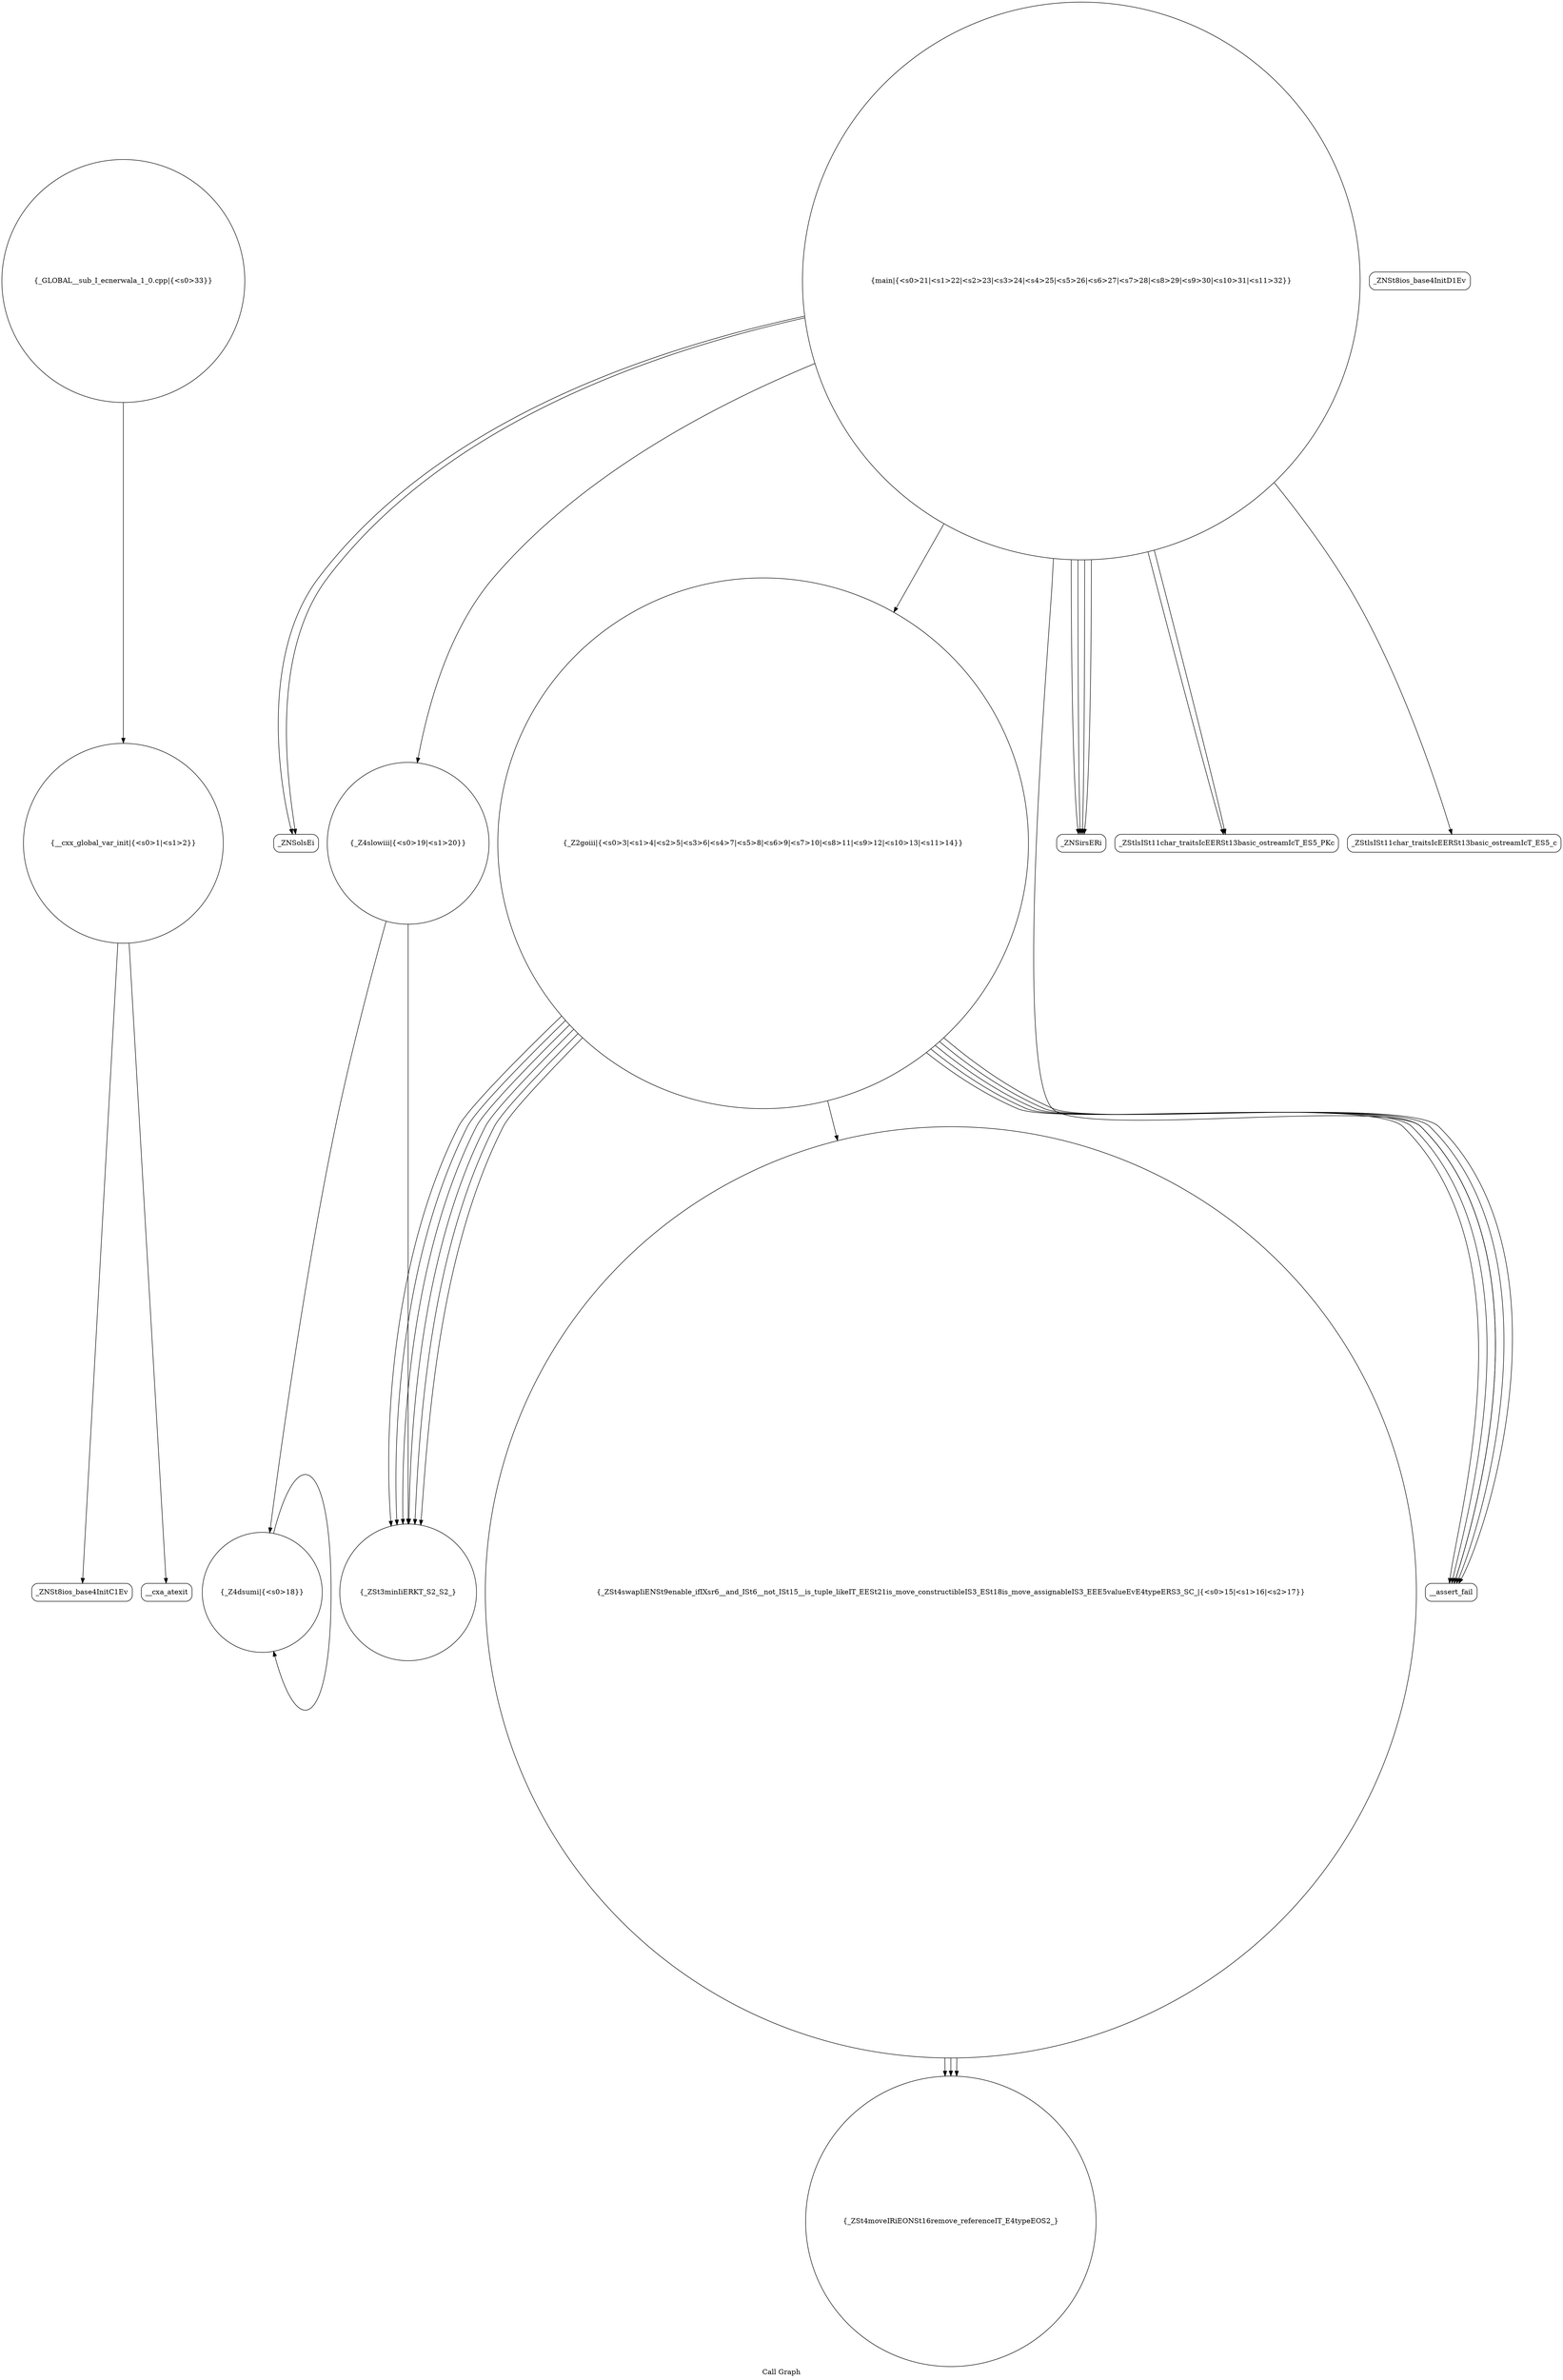 digraph "Call Graph" {
	label="Call Graph";

	Node0x5572713c67e0 [shape=record,shape=circle,label="{__cxx_global_var_init|{<s0>1|<s1>2}}"];
	Node0x5572713c67e0:s0 -> Node0x5572713c6c70[color=black];
	Node0x5572713c67e0:s1 -> Node0x5572713c6d70[color=black];
	Node0x5572713c6f70 [shape=record,shape=circle,label="{_ZSt3minIiERKT_S2_S2_}"];
	Node0x5572713c72f0 [shape=record,shape=Mrecord,label="{_ZNSolsEi}"];
	Node0x5572713c6cf0 [shape=record,shape=Mrecord,label="{_ZNSt8ios_base4InitD1Ev}"];
	Node0x5572713c7070 [shape=record,shape=circle,label="{_Z4slowiii|{<s0>19|<s1>20}}"];
	Node0x5572713c7070:s0 -> Node0x5572713c6ff0[color=black];
	Node0x5572713c7070:s1 -> Node0x5572713c6f70[color=black];
	Node0x5572713c73f0 [shape=record,shape=circle,label="{_GLOBAL__sub_I_ecnerwala_1_0.cpp|{<s0>33}}"];
	Node0x5572713c73f0:s0 -> Node0x5572713c67e0[color=black];
	Node0x5572713c6df0 [shape=record,shape=circle,label="{_Z2goiii|{<s0>3|<s1>4|<s2>5|<s3>6|<s4>7|<s5>8|<s6>9|<s7>10|<s8>11|<s9>12|<s10>13|<s11>14}}"];
	Node0x5572713c6df0:s0 -> Node0x5572713c6e70[color=black];
	Node0x5572713c6df0:s1 -> Node0x5572713c6ef0[color=black];
	Node0x5572713c6df0:s2 -> Node0x5572713c6ef0[color=black];
	Node0x5572713c6df0:s3 -> Node0x5572713c6f70[color=black];
	Node0x5572713c6df0:s4 -> Node0x5572713c6ef0[color=black];
	Node0x5572713c6df0:s5 -> Node0x5572713c6ef0[color=black];
	Node0x5572713c6df0:s6 -> Node0x5572713c6f70[color=black];
	Node0x5572713c6df0:s7 -> Node0x5572713c6f70[color=black];
	Node0x5572713c6df0:s8 -> Node0x5572713c6f70[color=black];
	Node0x5572713c6df0:s9 -> Node0x5572713c6ef0[color=black];
	Node0x5572713c6df0:s10 -> Node0x5572713c6f70[color=black];
	Node0x5572713c6df0:s11 -> Node0x5572713c6f70[color=black];
	Node0x5572713c7170 [shape=record,shape=Mrecord,label="{_ZNSirsERi}"];
	Node0x5572713c6ef0 [shape=record,shape=Mrecord,label="{__assert_fail}"];
	Node0x5572713c7270 [shape=record,shape=Mrecord,label="{_ZStlsISt11char_traitsIcEERSt13basic_ostreamIcT_ES5_PKc}"];
	Node0x5572713c6c70 [shape=record,shape=Mrecord,label="{_ZNSt8ios_base4InitC1Ev}"];
	Node0x5572713c6ff0 [shape=record,shape=circle,label="{_Z4dsumi|{<s0>18}}"];
	Node0x5572713c6ff0:s0 -> Node0x5572713c6ff0[color=black];
	Node0x5572713c7370 [shape=record,shape=circle,label="{_ZSt4moveIRiEONSt16remove_referenceIT_E4typeEOS2_}"];
	Node0x5572713c6d70 [shape=record,shape=Mrecord,label="{__cxa_atexit}"];
	Node0x5572713c70f0 [shape=record,shape=circle,label="{main|{<s0>21|<s1>22|<s2>23|<s3>24|<s4>25|<s5>26|<s6>27|<s7>28|<s8>29|<s9>30|<s10>31|<s11>32}}"];
	Node0x5572713c70f0:s0 -> Node0x5572713c7170[color=black];
	Node0x5572713c70f0:s1 -> Node0x5572713c7170[color=black];
	Node0x5572713c70f0:s2 -> Node0x5572713c7170[color=black];
	Node0x5572713c70f0:s3 -> Node0x5572713c7170[color=black];
	Node0x5572713c70f0:s4 -> Node0x5572713c6df0[color=black];
	Node0x5572713c70f0:s5 -> Node0x5572713c7070[color=black];
	Node0x5572713c70f0:s6 -> Node0x5572713c6ef0[color=black];
	Node0x5572713c70f0:s7 -> Node0x5572713c7270[color=black];
	Node0x5572713c70f0:s8 -> Node0x5572713c72f0[color=black];
	Node0x5572713c70f0:s9 -> Node0x5572713c7270[color=black];
	Node0x5572713c70f0:s10 -> Node0x5572713c72f0[color=black];
	Node0x5572713c70f0:s11 -> Node0x5572713c71f0[color=black];
	Node0x5572713c6e70 [shape=record,shape=circle,label="{_ZSt4swapIiENSt9enable_ifIXsr6__and_ISt6__not_ISt15__is_tuple_likeIT_EESt21is_move_constructibleIS3_ESt18is_move_assignableIS3_EEE5valueEvE4typeERS3_SC_|{<s0>15|<s1>16|<s2>17}}"];
	Node0x5572713c6e70:s0 -> Node0x5572713c7370[color=black];
	Node0x5572713c6e70:s1 -> Node0x5572713c7370[color=black];
	Node0x5572713c6e70:s2 -> Node0x5572713c7370[color=black];
	Node0x5572713c71f0 [shape=record,shape=Mrecord,label="{_ZStlsISt11char_traitsIcEERSt13basic_ostreamIcT_ES5_c}"];
}
